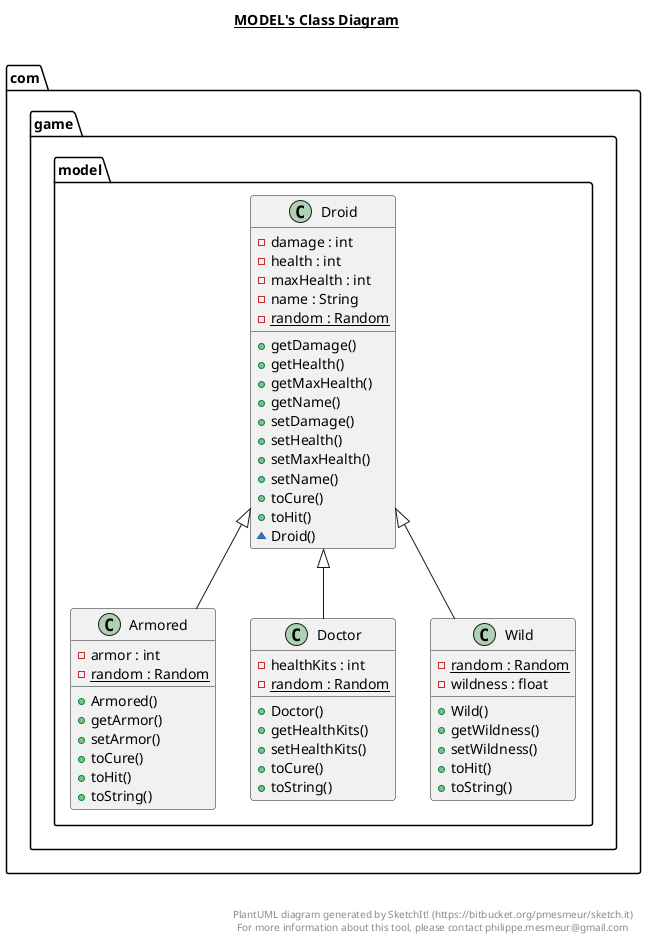 @startuml

title __MODEL's Class Diagram__\n

  namespace com.game {
    namespace model {
      class com.game.model.Armored {
          - armor : int
          {static} - random : Random
          + Armored()
          + getArmor()
          + setArmor()
          + toCure()
          + toHit()
          + toString()
      }
    }
  }
  

  namespace com.game {
    namespace model {
      class com.game.model.Doctor {
          - healthKits : int
          {static} - random : Random
          + Doctor()
          + getHealthKits()
          + setHealthKits()
          + toCure()
          + toString()
      }
    }
  }
  

  namespace com.game {
    namespace model {
      class com.game.model.Droid {
          - damage : int
          - health : int
          - maxHealth : int
          - name : String
          {static} - random : Random
          + getDamage()
          + getHealth()
          + getMaxHealth()
          + getName()
          + setDamage()
          + setHealth()
          + setMaxHealth()
          + setName()
          + toCure()
          + toHit()
          ~ Droid()
      }
    }
  }
  

  namespace com.game {
    namespace model {
      class com.game.model.Wild {
          {static} - random : Random
          - wildness : float
          + Wild()
          + getWildness()
          + setWildness()
          + toHit()
          + toString()
      }
    }
  }
  

  com.game.model.Armored -up-|> com.game.model.Droid
  com.game.model.Doctor -up-|> com.game.model.Droid
  com.game.model.Wild -up-|> com.game.model.Droid


right footer


PlantUML diagram generated by SketchIt! (https://bitbucket.org/pmesmeur/sketch.it)
For more information about this tool, please contact philippe.mesmeur@gmail.com
endfooter

@enduml
